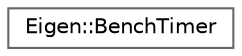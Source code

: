 digraph "类继承关系图"
{
 // LATEX_PDF_SIZE
  bgcolor="transparent";
  edge [fontname=Helvetica,fontsize=10,labelfontname=Helvetica,labelfontsize=10];
  node [fontname=Helvetica,fontsize=10,shape=box,height=0.2,width=0.4];
  rankdir="LR";
  Node0 [id="Node000000",label="Eigen::BenchTimer",height=0.2,width=0.4,color="grey40", fillcolor="white", style="filled",URL="$class_eigen_1_1_bench_timer.html",tooltip=" "];
}
